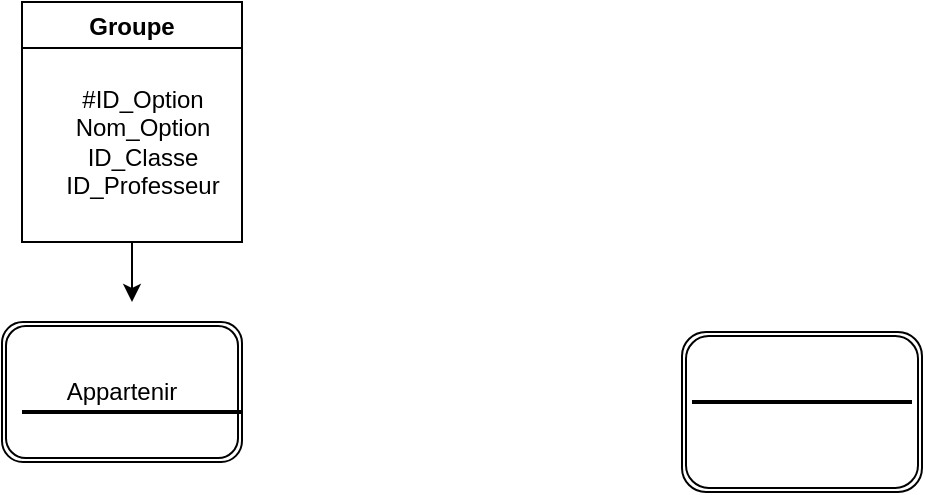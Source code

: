 <mxfile version="20.0.4" type="device"><diagram name="Page-1" id="9f46799a-70d6-7492-0946-bef42562c5a5"><mxGraphModel dx="1023" dy="617" grid="1" gridSize="10" guides="1" tooltips="1" connect="1" arrows="1" fold="1" page="1" pageScale="1" pageWidth="1100" pageHeight="850" background="none" math="0" shadow="0"><root><mxCell id="0"/><mxCell id="1" parent="0"/><mxCell id="vVBSuJ5VmFENY5kmOnLU-5" style="edgeStyle=orthogonalEdgeStyle;rounded=0;orthogonalLoop=1;jettySize=auto;html=1;exitX=0.5;exitY=1;exitDx=0;exitDy=0;" edge="1" parent="1" source="vVBSuJ5VmFENY5kmOnLU-3"><mxGeometry relative="1" as="geometry"><mxPoint x="95" y="190" as="targetPoint"/></mxGeometry></mxCell><mxCell id="vVBSuJ5VmFENY5kmOnLU-3" value="Groupe" style="swimlane;" vertex="1" parent="1"><mxGeometry x="40" y="40" width="110" height="120" as="geometry"/></mxCell><mxCell id="vVBSuJ5VmFENY5kmOnLU-4" value="#ID_Option&lt;br&gt;Nom_Option&lt;br&gt;ID_Classe&lt;br&gt;ID_Professeur&lt;br&gt;" style="text;html=1;align=center;verticalAlign=middle;resizable=0;points=[];autosize=1;strokeColor=none;fillColor=none;" vertex="1" parent="1"><mxGeometry x="50" y="75" width="100" height="70" as="geometry"/></mxCell><mxCell id="vVBSuJ5VmFENY5kmOnLU-6" value="Appartenir" style="shape=ext;double=1;rounded=1;whiteSpace=wrap;html=1;" vertex="1" parent="1"><mxGeometry x="30" y="200" width="120" height="70" as="geometry"/></mxCell><mxCell id="vVBSuJ5VmFENY5kmOnLU-8" value="" style="line;strokeWidth=2;html=1;" vertex="1" parent="1"><mxGeometry x="40" y="240" width="110" height="10" as="geometry"/></mxCell><mxCell id="vVBSuJ5VmFENY5kmOnLU-9" value="" style="shape=ext;double=1;rounded=1;whiteSpace=wrap;html=1;" vertex="1" parent="1"><mxGeometry x="370" y="205" width="120" height="80" as="geometry"/></mxCell><mxCell id="vVBSuJ5VmFENY5kmOnLU-10" value="" style="line;strokeWidth=2;html=1;" vertex="1" parent="1"><mxGeometry x="375" y="235" width="110" height="10" as="geometry"/></mxCell></root></mxGraphModel></diagram></mxfile>